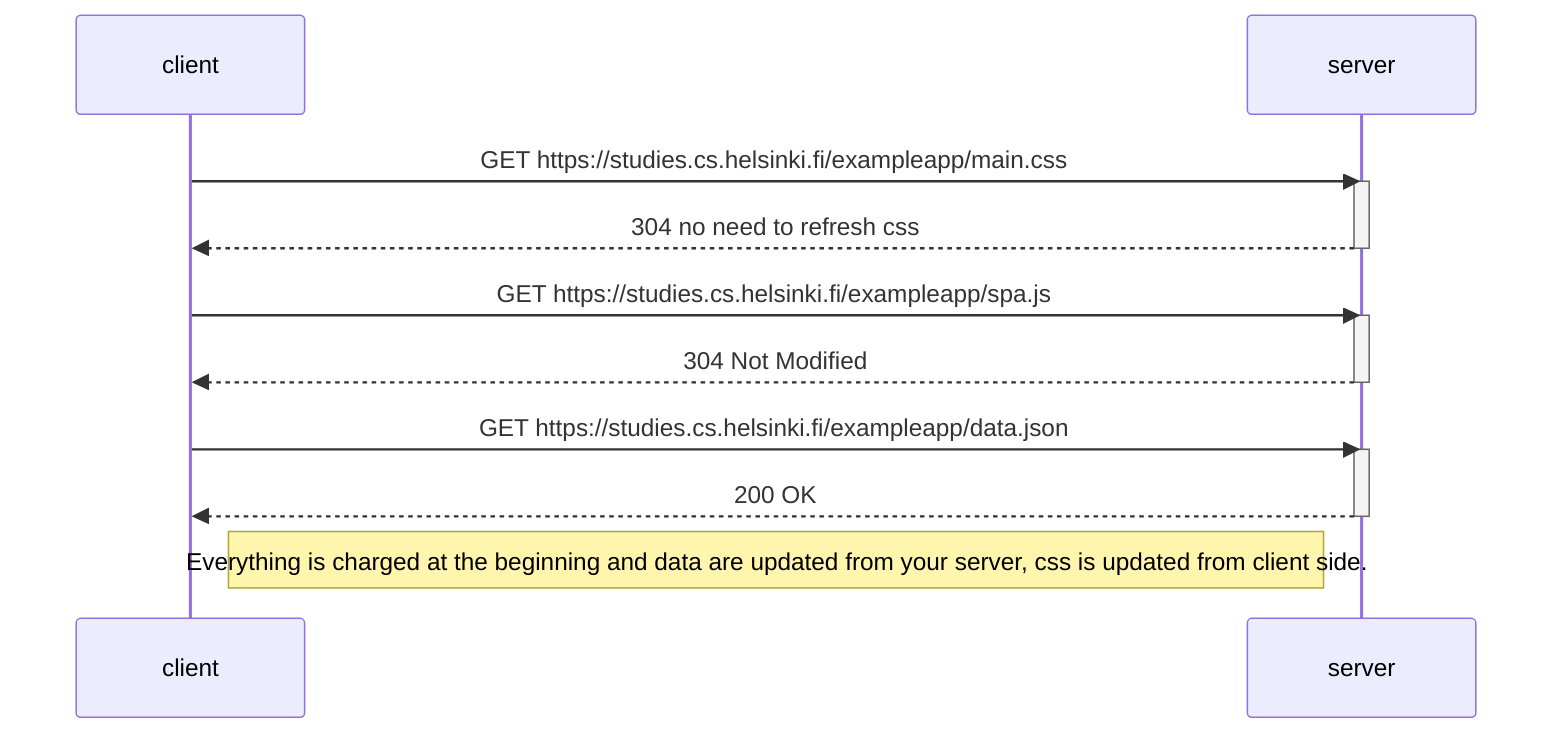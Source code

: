 sequenceDiagram
    participant client
    participant server

   




    client->>server: GET https://studies.cs.helsinki.fi/exampleapp/main.css

    activate server
    server-->>client: 304 no need to refresh css
    deactivate server

    client->>server: GET https://studies.cs.helsinki.fi/exampleapp/spa.js



    activate server
    server-->>client: 304 Not Modified
    deactivate server



    client->>server: GET https://studies.cs.helsinki.fi/exampleapp/data.json


    activate server
    server-->>client: 200 OK

    deactivate server

    Note right of client: Everything is charged at the beginning and data are updated from your server, css is updated from client side.